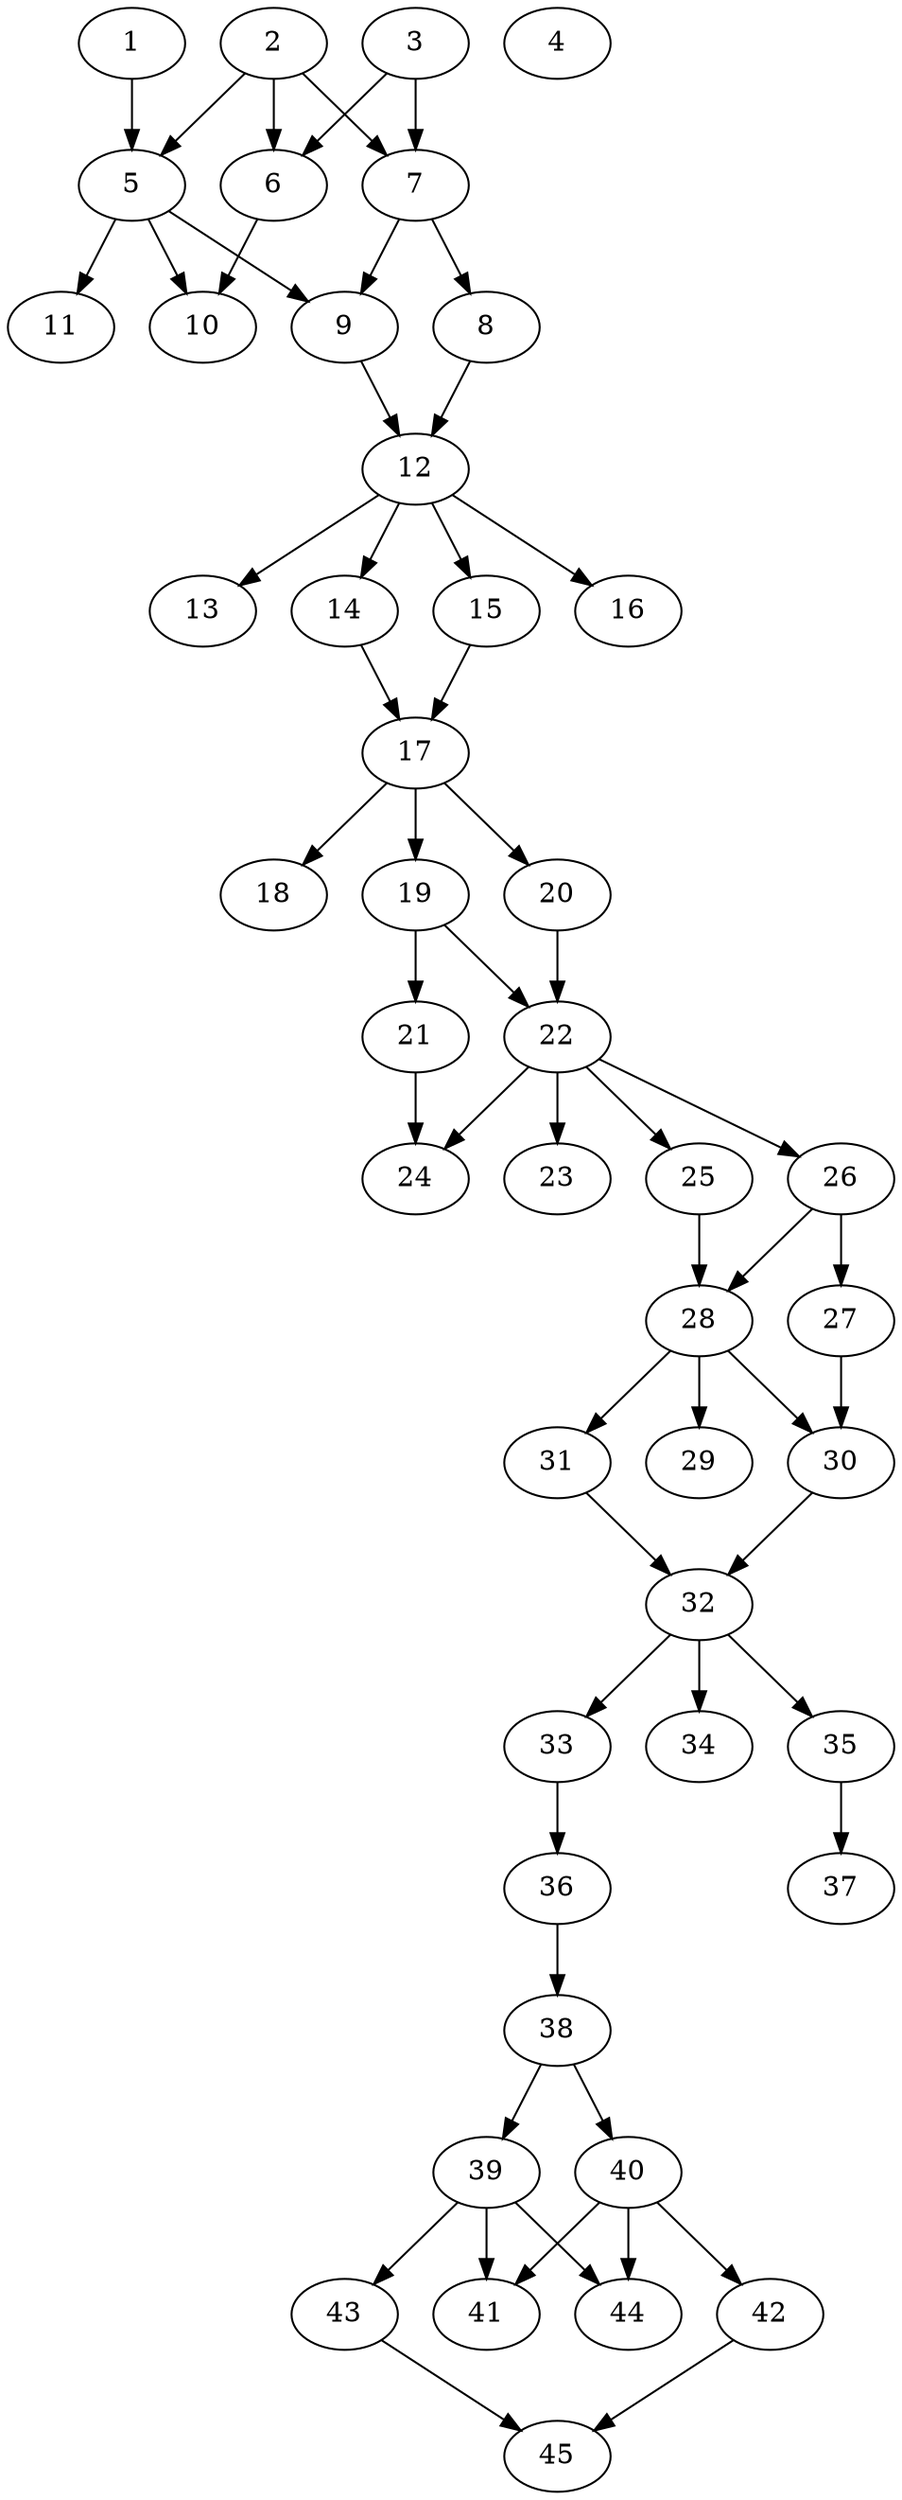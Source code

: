 // DAG automatically generated by daggen at Thu Oct  3 14:07:23 2019
// ./daggen --dot -n 45 --ccr 0.4 --fat 0.3 --regular 0.5 --density 0.6 --mindata 5242880 --maxdata 52428800 
digraph G {
  1 [size="36789760", alpha="0.04", expect_size="14715904"] 
  1 -> 5 [size ="14715904"]
  2 [size="92085760", alpha="0.11", expect_size="36834304"] 
  2 -> 5 [size ="36834304"]
  2 -> 6 [size ="36834304"]
  2 -> 7 [size ="36834304"]
  3 [size="17927680", alpha="0.16", expect_size="7171072"] 
  3 -> 6 [size ="7171072"]
  3 -> 7 [size ="7171072"]
  4 [size="87569920", alpha="0.17", expect_size="35027968"] 
  5 [size="43187200", alpha="0.09", expect_size="17274880"] 
  5 -> 9 [size ="17274880"]
  5 -> 10 [size ="17274880"]
  5 -> 11 [size ="17274880"]
  6 [size="36354560", alpha="0.06", expect_size="14541824"] 
  6 -> 10 [size ="14541824"]
  7 [size="42181120", alpha="0.13", expect_size="16872448"] 
  7 -> 8 [size ="16872448"]
  7 -> 9 [size ="16872448"]
  8 [size="25937920", alpha="0.04", expect_size="10375168"] 
  8 -> 12 [size ="10375168"]
  9 [size="35466240", alpha="0.13", expect_size="14186496"] 
  9 -> 12 [size ="14186496"]
  10 [size="42429440", alpha="0.11", expect_size="16971776"] 
  11 [size="21777920", alpha="0.01", expect_size="8711168"] 
  12 [size="43852800", alpha="0.15", expect_size="17541120"] 
  12 -> 13 [size ="17541120"]
  12 -> 14 [size ="17541120"]
  12 -> 15 [size ="17541120"]
  12 -> 16 [size ="17541120"]
  13 [size="109665280", alpha="0.09", expect_size="43866112"] 
  14 [size="86438400", alpha="0.05", expect_size="34575360"] 
  14 -> 17 [size ="34575360"]
  15 [size="70374400", alpha="0.17", expect_size="28149760"] 
  15 -> 17 [size ="28149760"]
  16 [size="124976640", alpha="0.12", expect_size="49990656"] 
  17 [size="42017280", alpha="0.19", expect_size="16806912"] 
  17 -> 18 [size ="16806912"]
  17 -> 19 [size ="16806912"]
  17 -> 20 [size ="16806912"]
  18 [size="119546880", alpha="0.13", expect_size="47818752"] 
  19 [size="26677760", alpha="0.17", expect_size="10671104"] 
  19 -> 21 [size ="10671104"]
  19 -> 22 [size ="10671104"]
  20 [size="103557120", alpha="0.07", expect_size="41422848"] 
  20 -> 22 [size ="41422848"]
  21 [size="47795200", alpha="0.01", expect_size="19118080"] 
  21 -> 24 [size ="19118080"]
  22 [size="56407040", alpha="0.09", expect_size="22562816"] 
  22 -> 23 [size ="22562816"]
  22 -> 24 [size ="22562816"]
  22 -> 25 [size ="22562816"]
  22 -> 26 [size ="22562816"]
  23 [size="24007680", alpha="0.17", expect_size="9603072"] 
  24 [size="78794240", alpha="0.18", expect_size="31517696"] 
  25 [size="105582080", alpha="0.04", expect_size="42232832"] 
  25 -> 28 [size ="42232832"]
  26 [size="89948160", alpha="0.14", expect_size="35979264"] 
  26 -> 27 [size ="35979264"]
  26 -> 28 [size ="35979264"]
  27 [size="45068800", alpha="0.08", expect_size="18027520"] 
  27 -> 30 [size ="18027520"]
  28 [size="40130560", alpha="0.05", expect_size="16052224"] 
  28 -> 29 [size ="16052224"]
  28 -> 30 [size ="16052224"]
  28 -> 31 [size ="16052224"]
  29 [size="117813760", alpha="0.06", expect_size="47125504"] 
  30 [size="102179840", alpha="0.12", expect_size="40871936"] 
  30 -> 32 [size ="40871936"]
  31 [size="27412480", alpha="0.19", expect_size="10964992"] 
  31 -> 32 [size ="10964992"]
  32 [size="35164160", alpha="0.11", expect_size="14065664"] 
  32 -> 33 [size ="14065664"]
  32 -> 34 [size ="14065664"]
  32 -> 35 [size ="14065664"]
  33 [size="86451200", alpha="0.00", expect_size="34580480"] 
  33 -> 36 [size ="34580480"]
  34 [size="68124160", alpha="0.01", expect_size="27249664"] 
  35 [size="54650880", alpha="0.12", expect_size="21860352"] 
  35 -> 37 [size ="21860352"]
  36 [size="76111360", alpha="0.02", expect_size="30444544"] 
  36 -> 38 [size ="30444544"]
  37 [size="37785600", alpha="0.17", expect_size="15114240"] 
  38 [size="86714880", alpha="0.10", expect_size="34685952"] 
  38 -> 39 [size ="34685952"]
  38 -> 40 [size ="34685952"]
  39 [size="117765120", alpha="0.05", expect_size="47106048"] 
  39 -> 41 [size ="47106048"]
  39 -> 43 [size ="47106048"]
  39 -> 44 [size ="47106048"]
  40 [size="35330560", alpha="0.15", expect_size="14132224"] 
  40 -> 41 [size ="14132224"]
  40 -> 42 [size ="14132224"]
  40 -> 44 [size ="14132224"]
  41 [size="104668160", alpha="0.12", expect_size="41867264"] 
  42 [size="98521600", alpha="0.16", expect_size="39408640"] 
  42 -> 45 [size ="39408640"]
  43 [size="47631360", alpha="0.01", expect_size="19052544"] 
  43 -> 45 [size ="19052544"]
  44 [size="48560640", alpha="0.18", expect_size="19424256"] 
  45 [size="56678400", alpha="0.10", expect_size="22671360"] 
}
